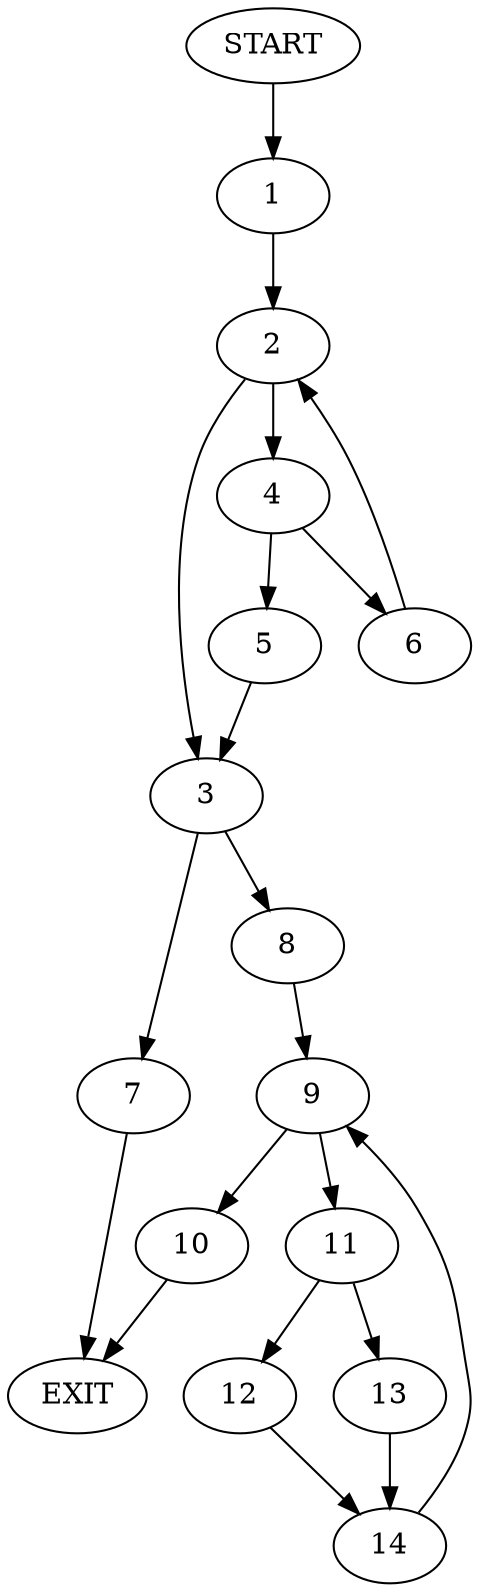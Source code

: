 digraph {
0 [label="START"]
15 [label="EXIT"]
0 -> 1
1 -> 2
2 -> 3
2 -> 4
4 -> 5
4 -> 6
3 -> 7
3 -> 8
5 -> 3
6 -> 2
7 -> 15
8 -> 9
9 -> 10
9 -> 11
10 -> 15
11 -> 12
11 -> 13
13 -> 14
12 -> 14
14 -> 9
}
